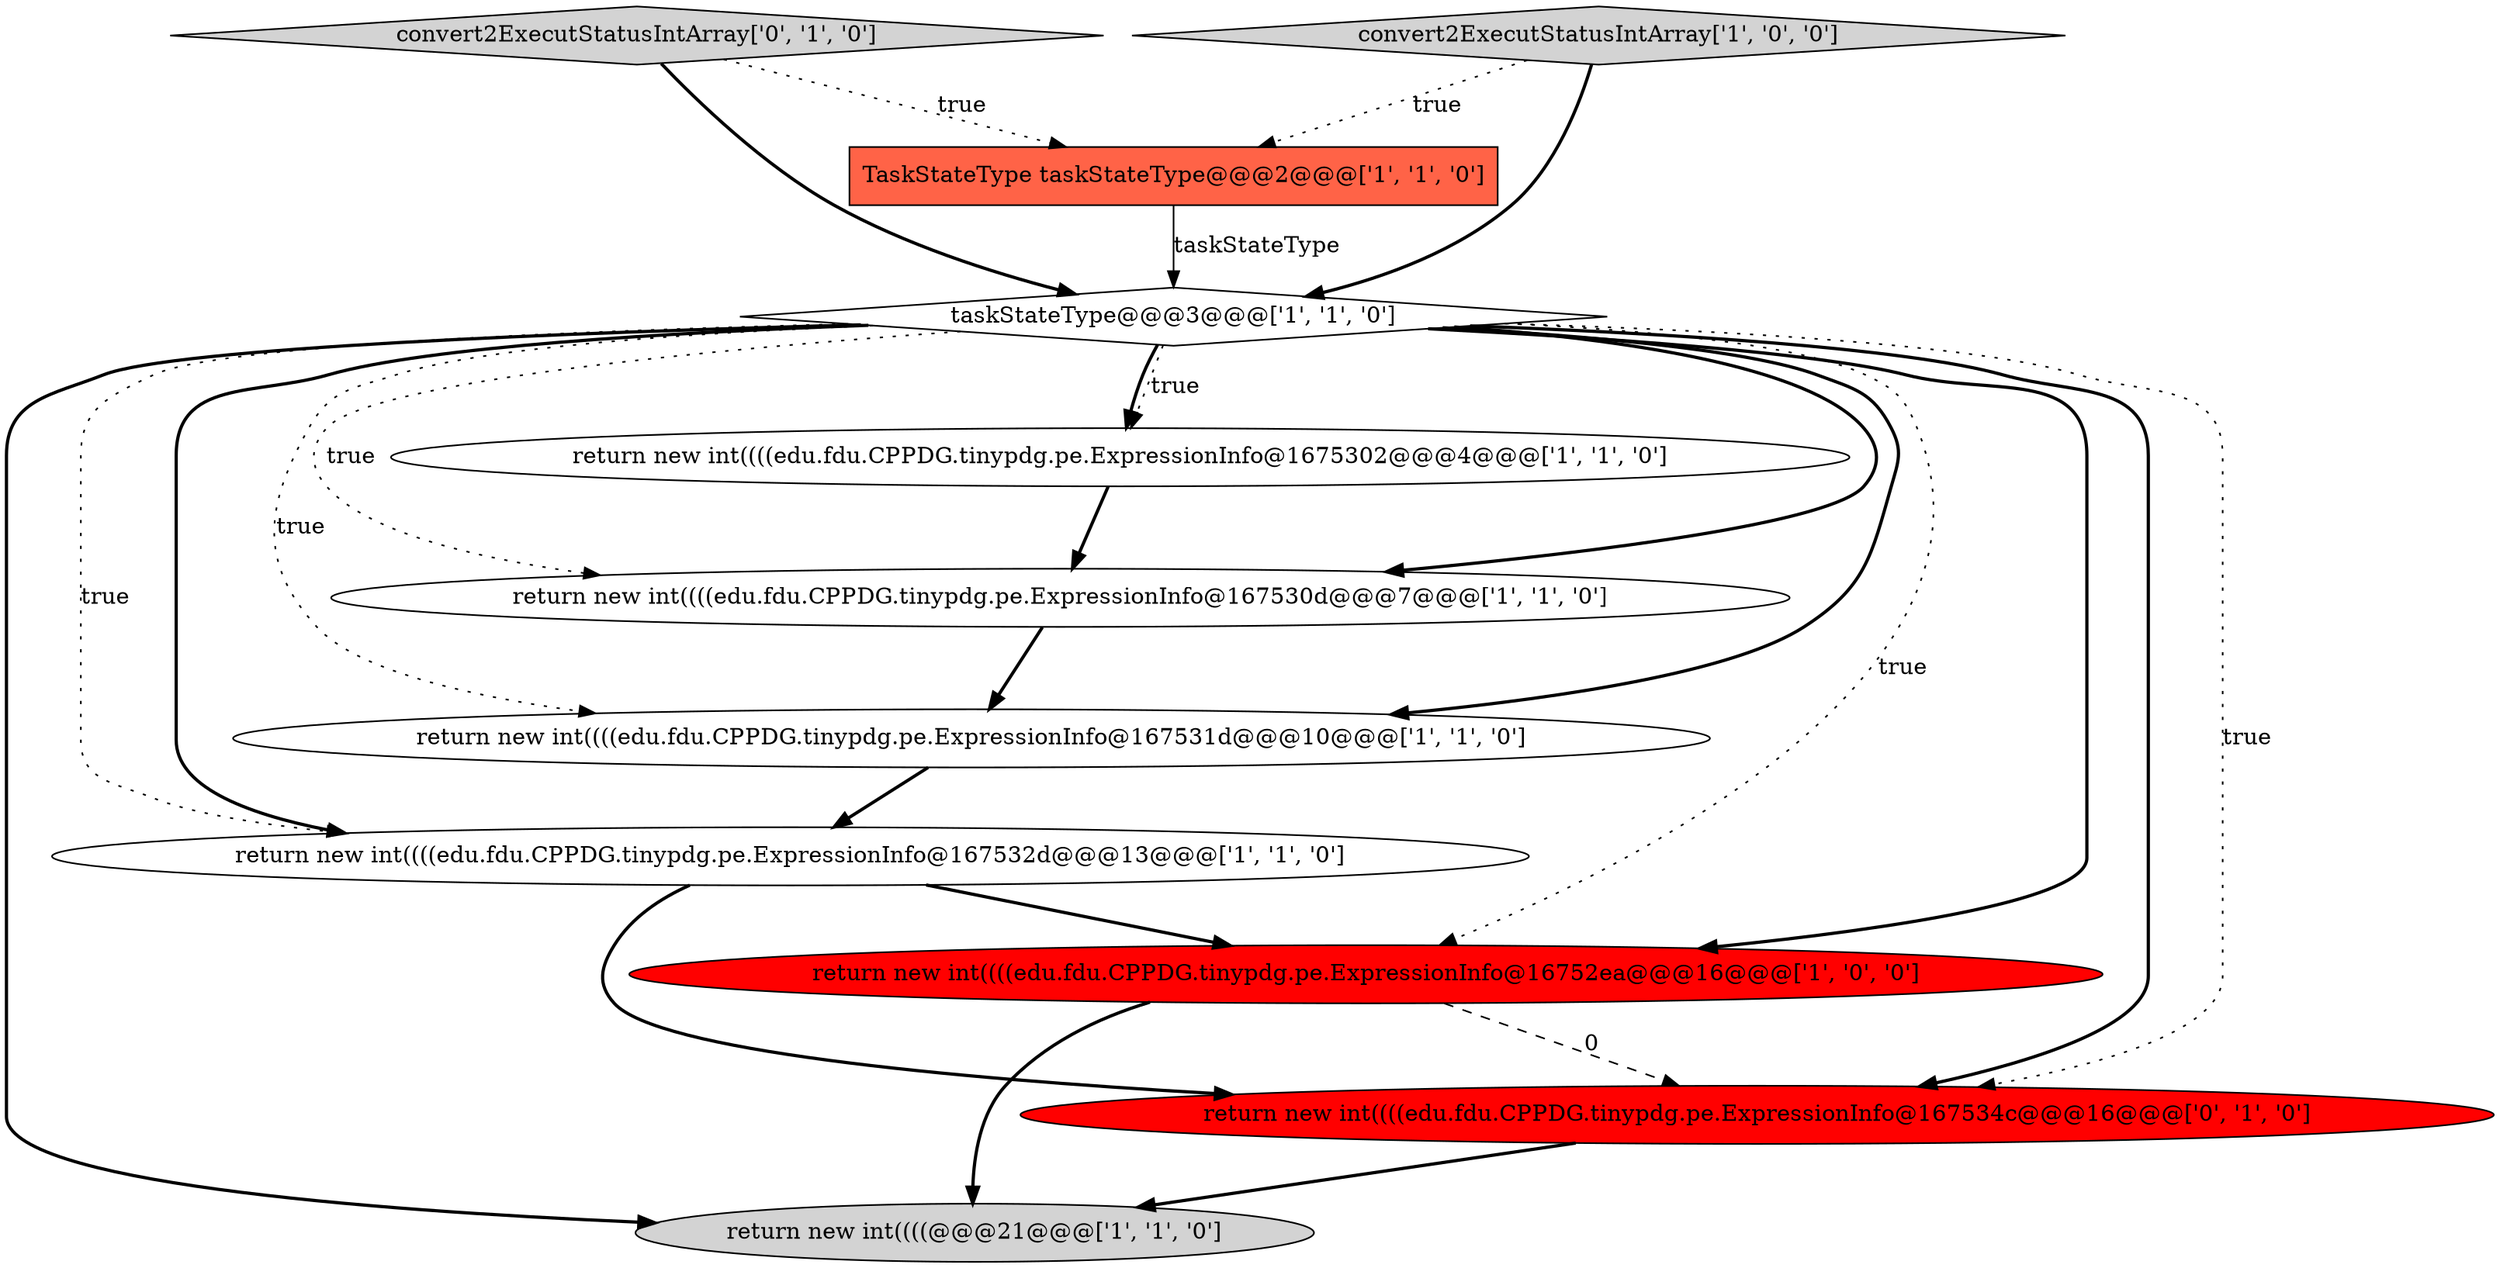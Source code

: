 digraph {
7 [style = filled, label = "return new int((((edu.fdu.CPPDG.tinypdg.pe.ExpressionInfo@167531d@@@10@@@['1', '1', '0']", fillcolor = white, shape = ellipse image = "AAA0AAABBB1BBB"];
2 [style = filled, label = "return new int((((edu.fdu.CPPDG.tinypdg.pe.ExpressionInfo@1675302@@@4@@@['1', '1', '0']", fillcolor = white, shape = ellipse image = "AAA0AAABBB1BBB"];
4 [style = filled, label = "return new int((((edu.fdu.CPPDG.tinypdg.pe.ExpressionInfo@167532d@@@13@@@['1', '1', '0']", fillcolor = white, shape = ellipse image = "AAA0AAABBB1BBB"];
0 [style = filled, label = "taskStateType@@@3@@@['1', '1', '0']", fillcolor = white, shape = diamond image = "AAA0AAABBB1BBB"];
10 [style = filled, label = "convert2ExecutStatusIntArray['0', '1', '0']", fillcolor = lightgray, shape = diamond image = "AAA0AAABBB2BBB"];
9 [style = filled, label = "return new int((((edu.fdu.CPPDG.tinypdg.pe.ExpressionInfo@167534c@@@16@@@['0', '1', '0']", fillcolor = red, shape = ellipse image = "AAA1AAABBB2BBB"];
8 [style = filled, label = "TaskStateType taskStateType@@@2@@@['1', '1', '0']", fillcolor = tomato, shape = box image = "AAA0AAABBB1BBB"];
5 [style = filled, label = "return new int((((edu.fdu.CPPDG.tinypdg.pe.ExpressionInfo@16752ea@@@16@@@['1', '0', '0']", fillcolor = red, shape = ellipse image = "AAA1AAABBB1BBB"];
6 [style = filled, label = "return new int((((@@@21@@@['1', '1', '0']", fillcolor = lightgray, shape = ellipse image = "AAA0AAABBB1BBB"];
1 [style = filled, label = "return new int((((edu.fdu.CPPDG.tinypdg.pe.ExpressionInfo@167530d@@@7@@@['1', '1', '0']", fillcolor = white, shape = ellipse image = "AAA0AAABBB1BBB"];
3 [style = filled, label = "convert2ExecutStatusIntArray['1', '0', '0']", fillcolor = lightgray, shape = diamond image = "AAA0AAABBB1BBB"];
4->9 [style = bold, label=""];
10->8 [style = dotted, label="true"];
0->9 [style = bold, label=""];
0->5 [style = dotted, label="true"];
0->6 [style = bold, label=""];
2->1 [style = bold, label=""];
0->2 [style = bold, label=""];
0->4 [style = dotted, label="true"];
5->9 [style = dashed, label="0"];
7->4 [style = bold, label=""];
1->7 [style = bold, label=""];
3->0 [style = bold, label=""];
9->6 [style = bold, label=""];
0->7 [style = bold, label=""];
5->6 [style = bold, label=""];
0->4 [style = bold, label=""];
0->1 [style = bold, label=""];
0->1 [style = dotted, label="true"];
10->0 [style = bold, label=""];
8->0 [style = solid, label="taskStateType"];
0->2 [style = dotted, label="true"];
3->8 [style = dotted, label="true"];
0->9 [style = dotted, label="true"];
4->5 [style = bold, label=""];
0->7 [style = dotted, label="true"];
0->5 [style = bold, label=""];
}
